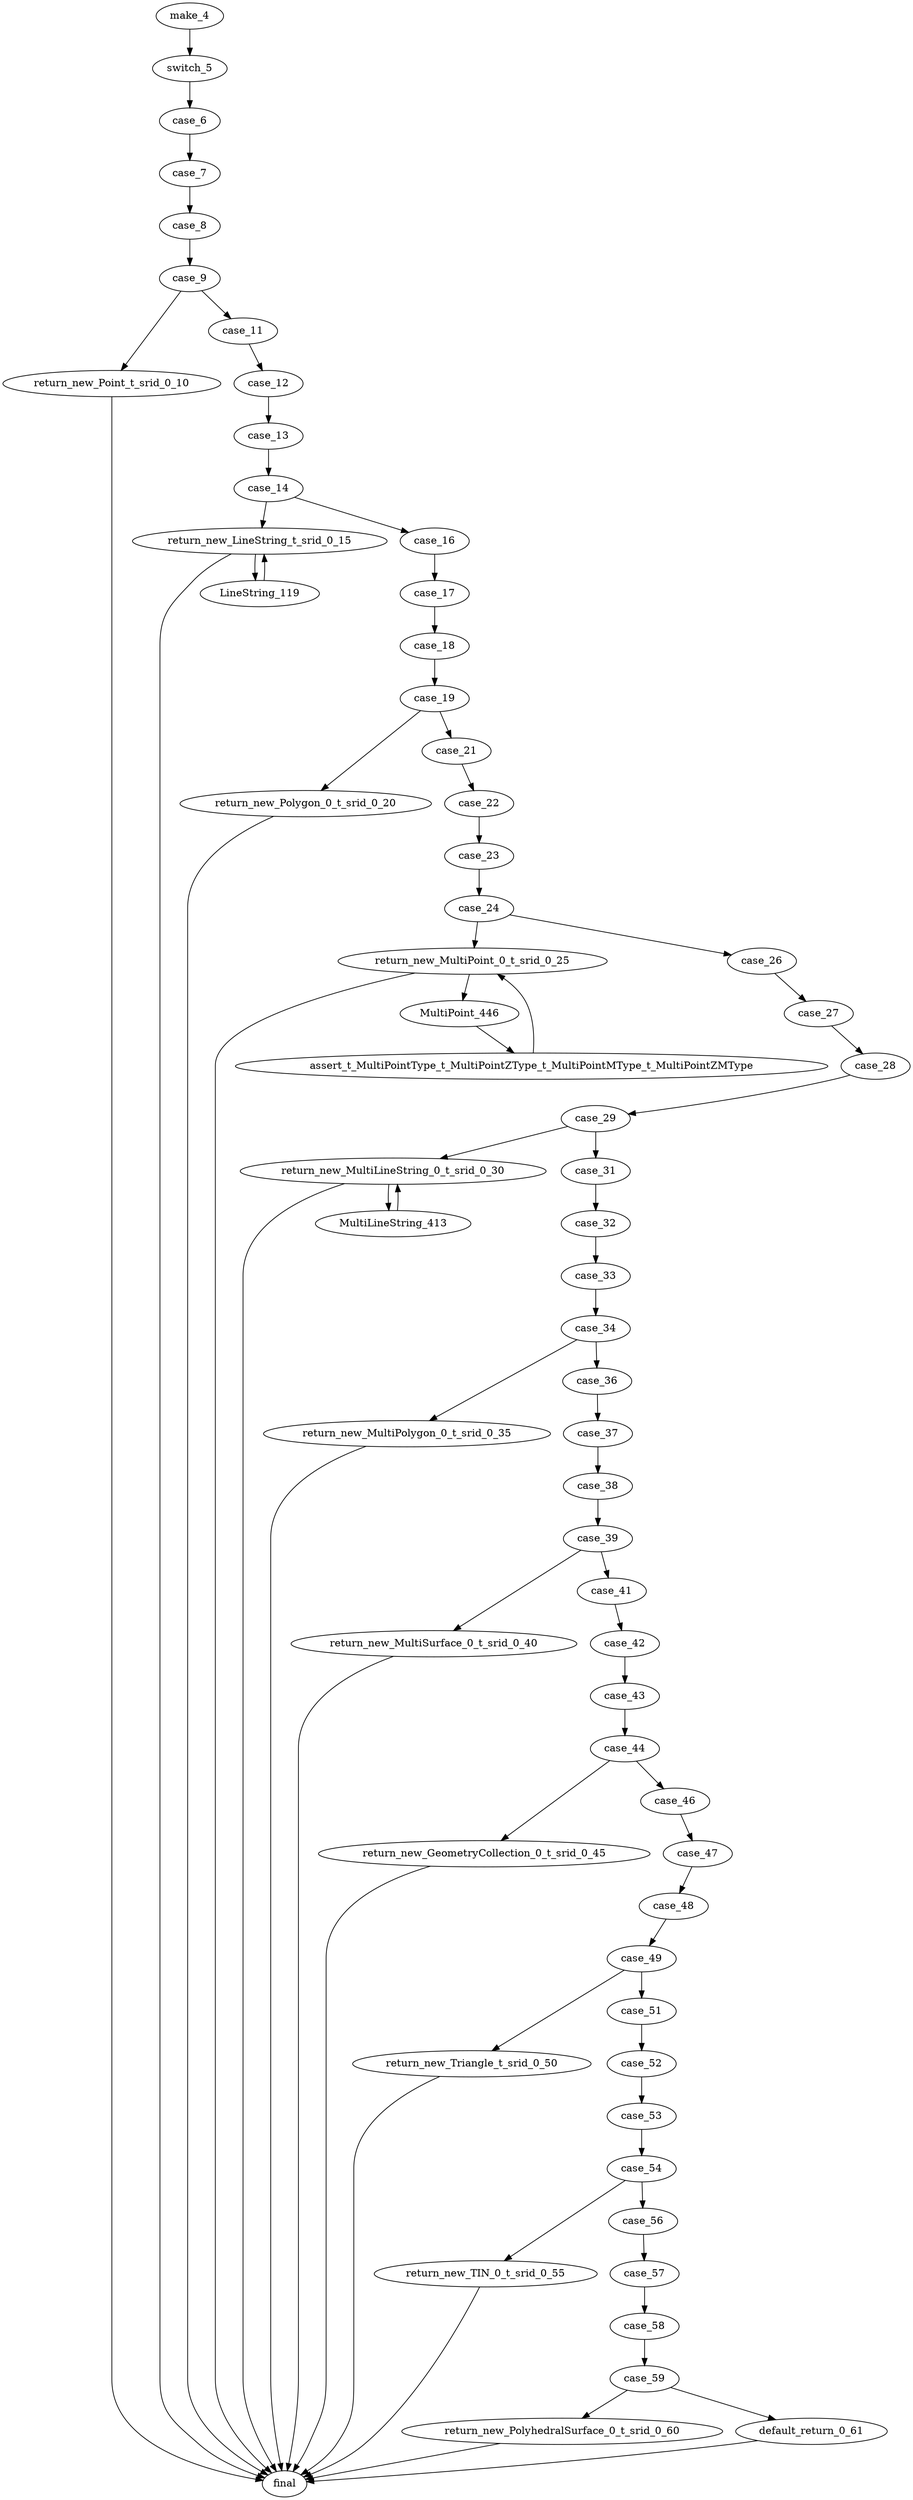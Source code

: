 strict digraph G {
make_4;
switch_5;
case_6;
case_7;
case_8;
case_9;
return_new_Point_t_srid_0_10;
case_11;
case_12;
case_13;
case_14;
return_new_LineString_t_srid_0_15;
case_16;
case_17;
case_18;
case_19;
return_new_Polygon_0_t_srid_0_20;
case_21;
case_22;
case_23;
case_24;
return_new_MultiPoint_0_t_srid_0_25;
case_26;
case_27;
case_28;
case_29;
return_new_MultiLineString_0_t_srid_0_30;
case_31;
case_32;
case_33;
case_34;
return_new_MultiPolygon_0_t_srid_0_35;
case_36;
case_37;
case_38;
case_39;
return_new_MultiSurface_0_t_srid_0_40;
case_41;
case_42;
case_43;
case_44;
return_new_GeometryCollection_0_t_srid_0_45;
case_46;
case_47;
case_48;
case_49;
return_new_Triangle_t_srid_0_50;
case_51;
case_52;
case_53;
case_54;
return_new_TIN_0_t_srid_0_55;
case_56;
case_57;
case_58;
case_59;
return_new_PolyhedralSurface_0_t_srid_0_60;
default_return_0_61;
final;
LineString_119;
MultiLineString_413;
MultiPoint_446;
assert_t_MultiPointType_t_MultiPointZType_t_MultiPointMType_t_MultiPointZMType;

make_4->switch_5;
switch_5->case_6;
case_6 -> case_7;
case_7 -> case_8;
case_8 -> case_9;
case_9 -> return_new_Point_t_srid_0_10;
case_9  -> case_11;
case_11 -> case_12;
case_12 -> case_13;
case_13 -> case_14;
case_14 -> return_new_LineString_t_srid_0_15;
return_new_LineString_t_srid_0_15->LineString_119;
LineString_119->return_new_LineString_t_srid_0_15;
case_14 -> case_16;
case_16 -> case_17;
case_17 -> case_18;
case_18 -> case_19;
case_19 -> return_new_Polygon_0_t_srid_0_20;
case_19 -> case_21;
case_21 -> case_22;
case_22 -> case_23;
case_23 -> case_24;
case_24 -> return_new_MultiPoint_0_t_srid_0_25;
return_new_MultiPoint_0_t_srid_0_25->MultiPoint_446;
MultiPoint_446->assert_t_MultiPointType_t_MultiPointZType_t_MultiPointMType_t_MultiPointZMType;
assert_t_MultiPointType_t_MultiPointZType_t_MultiPointMType_t_MultiPointZMType->return_new_MultiPoint_0_t_srid_0_25;
case_24 -> case_26;
case_26 -> case_27;
case_27 -> case_28;
case_28 -> case_29;
case_29 -> return_new_MultiLineString_0_t_srid_0_30;
return_new_MultiLineString_0_t_srid_0_30->MultiLineString_413;
MultiLineString_413->return_new_MultiLineString_0_t_srid_0_30;
case_29 -> case_31;
case_31 -> case_32;
case_32 -> case_33;
case_33 -> case_34;
case_34 -> return_new_MultiPolygon_0_t_srid_0_35;
case_34 -> case_36;
case_36 -> case_37;
case_37 -> case_38;
case_38 -> case_39;
case_39 -> return_new_MultiSurface_0_t_srid_0_40;
case_39 -> case_41;
case_41 -> case_42;
case_42 -> case_43;
case_43 -> case_44;
case_44 -> return_new_GeometryCollection_0_t_srid_0_45;
case_44 -> case_46;
case_46 -> case_47;
case_47 -> case_48;
case_48 -> case_49;
case_49 -> return_new_Triangle_t_srid_0_50;
case_49 -> case_51;
case_51 -> case_52;
case_52 -> case_53;
case_53 -> case_54;
case_54 -> return_new_TIN_0_t_srid_0_55;
case_54 -> case_56;
case_56 -> case_57;
case_57 -> case_58;
case_58 -> case_59;
case_59 -> return_new_PolyhedralSurface_0_t_srid_0_60;
case_59 -> default_return_0_61;
default_return_0_61 -> final;
return_new_Point_t_srid_0_10 -> final;
return_new_LineString_t_srid_0_15 -> final;
return_new_Polygon_0_t_srid_0_20 -> final;
return_new_MultiPoint_0_t_srid_0_25 -> final;
return_new_MultiLineString_0_t_srid_0_30 -> final;
return_new_MultiPolygon_0_t_srid_0_35 -> final;
return_new_MultiSurface_0_t_srid_0_40 -> final;
return_new_GeometryCollection_0_t_srid_0_45 -> final;
return_new_Triangle_t_srid_0_50 -> final;
return_new_TIN_0_t_srid_0_55 -> final;
return_new_PolyhedralSurface_0_t_srid_0_60 -> final;
}